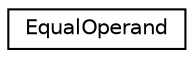 digraph "Graphical Class Hierarchy"
{
  edge [fontname="Helvetica",fontsize="10",labelfontname="Helvetica",labelfontsize="10"];
  node [fontname="Helvetica",fontsize="10",shape=record];
  rankdir="LR";
  Node0 [label="EqualOperand",height=0.2,width=0.4,color="black", fillcolor="white", style="filled",URL="$struct_equal_operand.html"];
}
